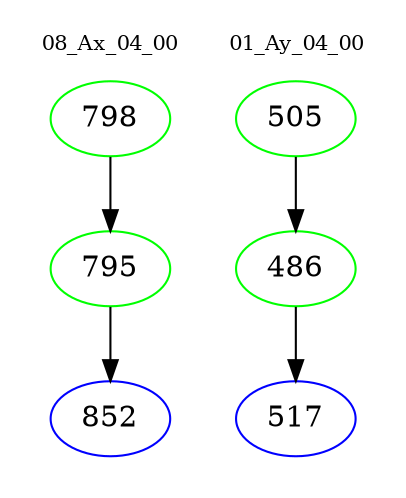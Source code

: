 digraph{
subgraph cluster_0 {
color = white
label = "08_Ax_04_00";
fontsize=10;
T0_798 [label="798", color="green"]
T0_798 -> T0_795 [color="black"]
T0_795 [label="795", color="green"]
T0_795 -> T0_852 [color="black"]
T0_852 [label="852", color="blue"]
}
subgraph cluster_1 {
color = white
label = "01_Ay_04_00";
fontsize=10;
T1_505 [label="505", color="green"]
T1_505 -> T1_486 [color="black"]
T1_486 [label="486", color="green"]
T1_486 -> T1_517 [color="black"]
T1_517 [label="517", color="blue"]
}
}
